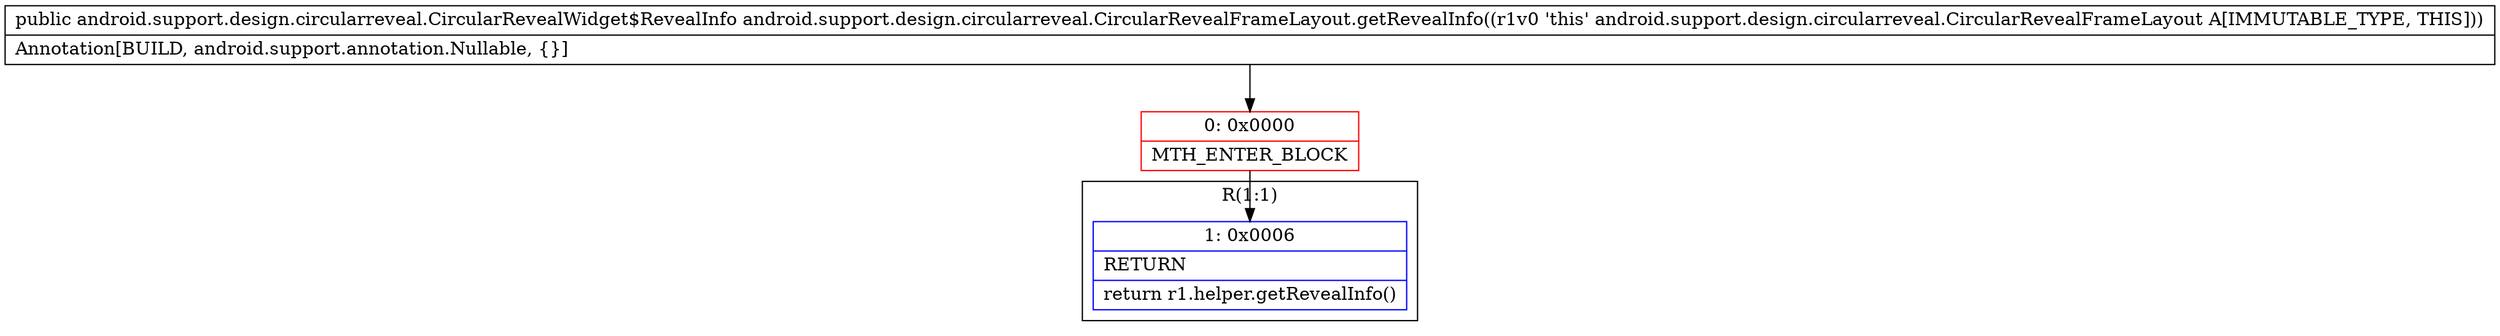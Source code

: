 digraph "CFG forandroid.support.design.circularreveal.CircularRevealFrameLayout.getRevealInfo()Landroid\/support\/design\/circularreveal\/CircularRevealWidget$RevealInfo;" {
subgraph cluster_Region_958806026 {
label = "R(1:1)";
node [shape=record,color=blue];
Node_1 [shape=record,label="{1\:\ 0x0006|RETURN\l|return r1.helper.getRevealInfo()\l}"];
}
Node_0 [shape=record,color=red,label="{0\:\ 0x0000|MTH_ENTER_BLOCK\l}"];
MethodNode[shape=record,label="{public android.support.design.circularreveal.CircularRevealWidget$RevealInfo android.support.design.circularreveal.CircularRevealFrameLayout.getRevealInfo((r1v0 'this' android.support.design.circularreveal.CircularRevealFrameLayout A[IMMUTABLE_TYPE, THIS]))  | Annotation[BUILD, android.support.annotation.Nullable, \{\}]\l}"];
MethodNode -> Node_0;
Node_0 -> Node_1;
}

